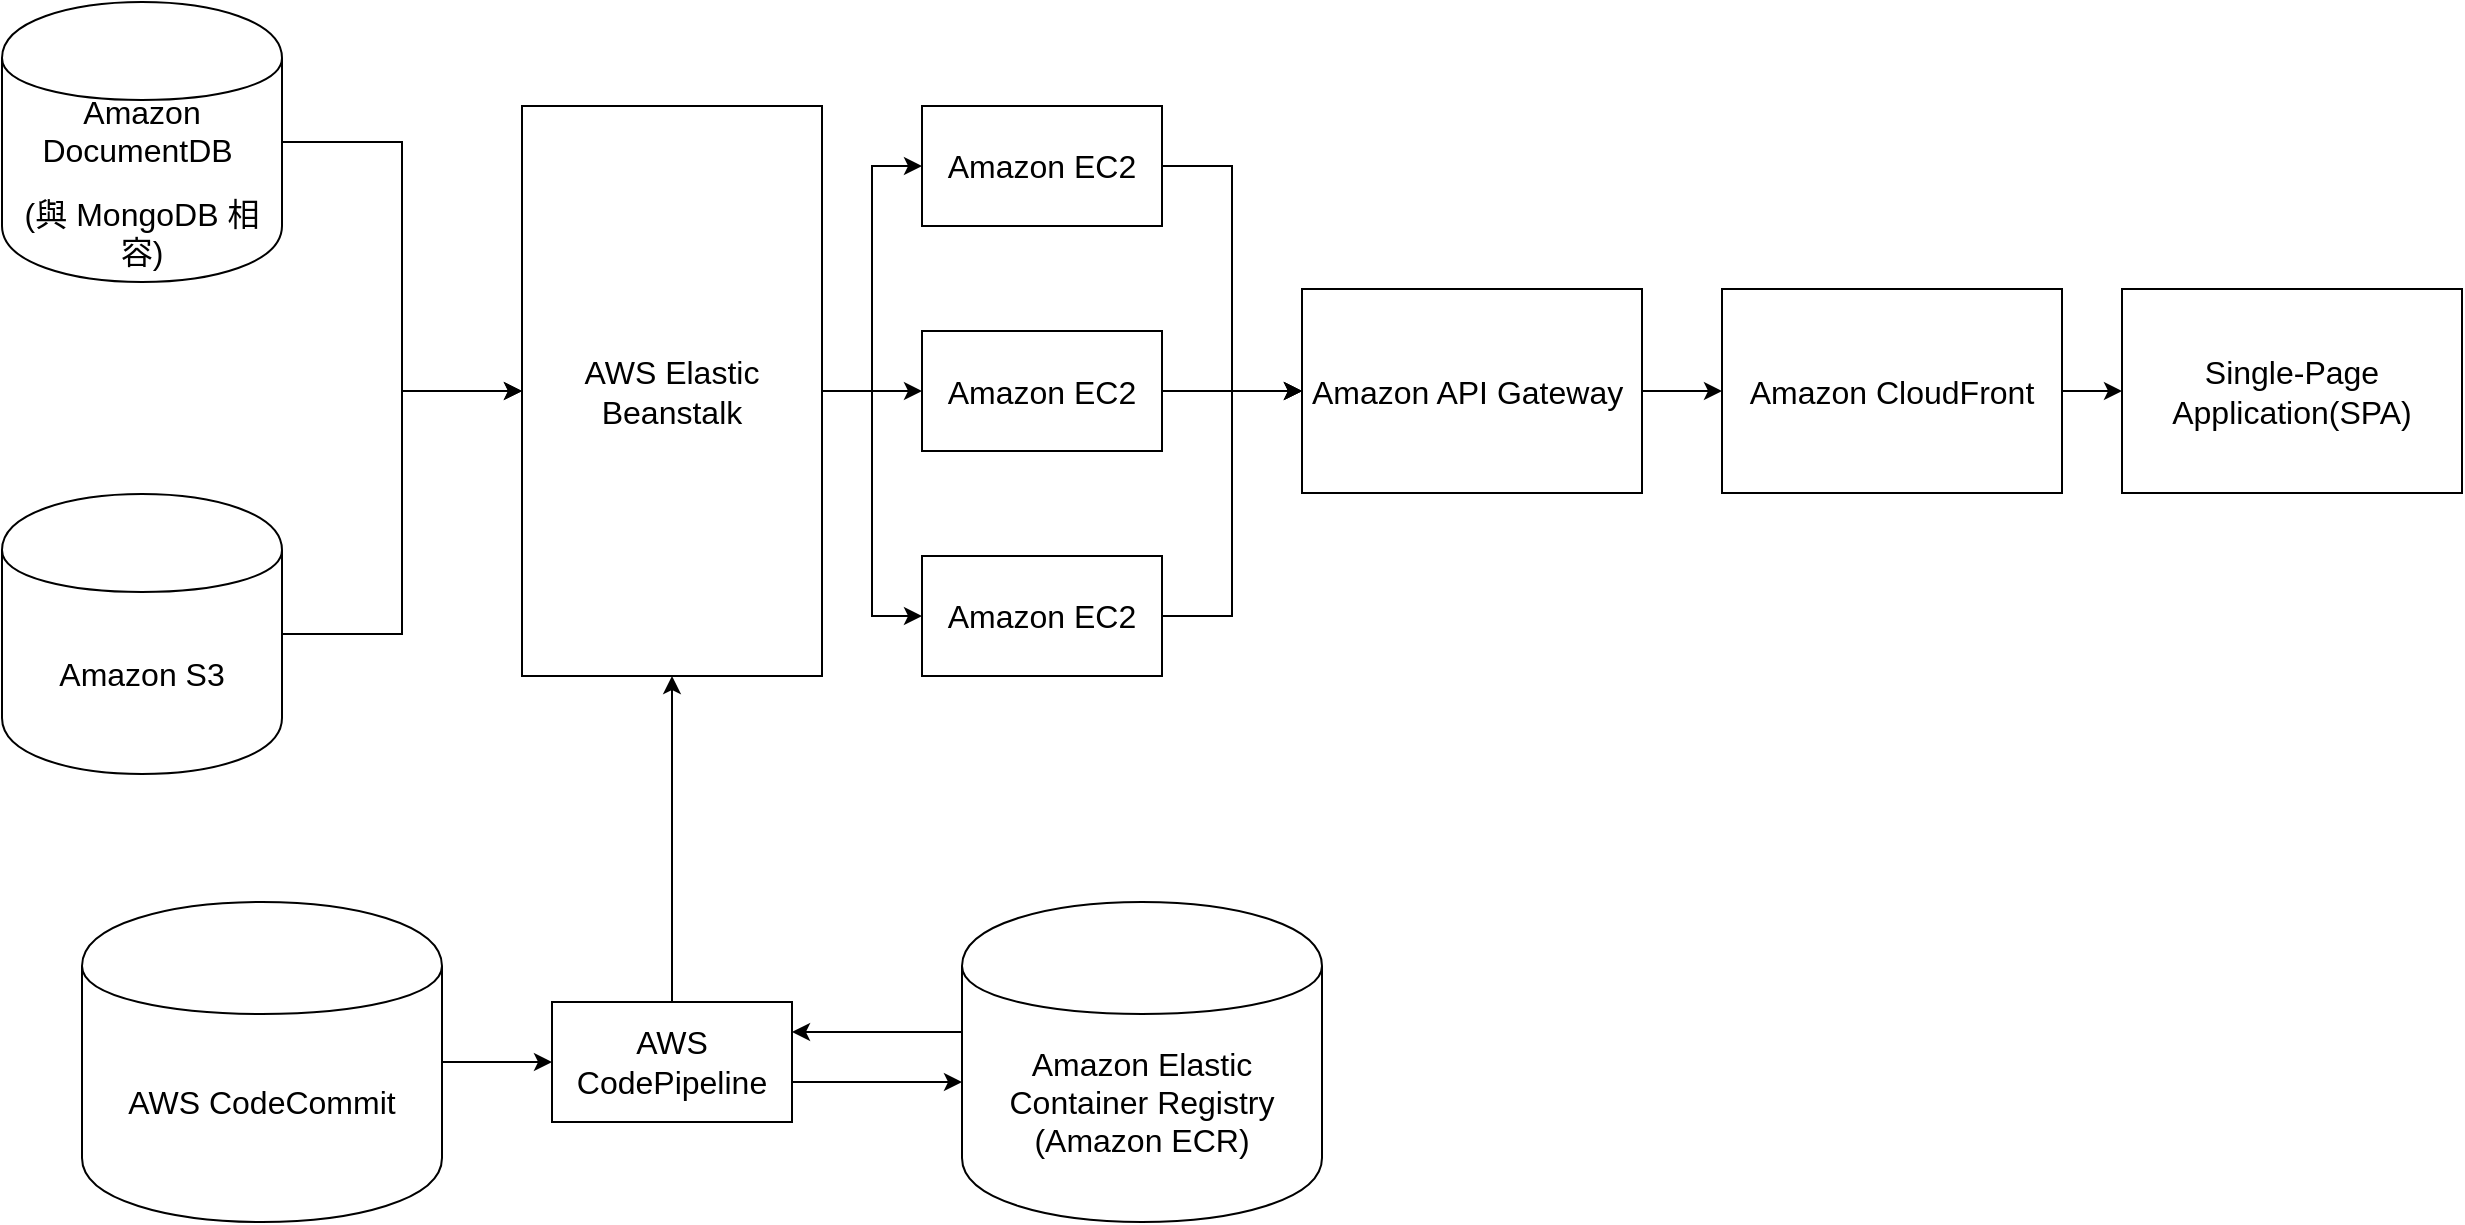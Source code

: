 <mxfile version="12.1.3" type="device" pages="1"><diagram id="hA5BKld9bZo5446D0Zrn" name="Page-1"><mxGraphModel dx="1422" dy="713" grid="1" gridSize="10" guides="1" tooltips="1" connect="1" arrows="1" fold="1" page="1" pageScale="1" pageWidth="827" pageHeight="1169" math="0" shadow="0"><root><mxCell id="0"/><mxCell id="1" parent="0"/><mxCell id="oJ6kXF2YqcK1hhMZ66R3-24" value="" style="edgeStyle=orthogonalEdgeStyle;rounded=0;orthogonalLoop=1;jettySize=auto;html=1;" parent="1" source="oJ6kXF2YqcK1hhMZ66R3-17" target="oJ6kXF2YqcK1hhMZ66R3-23" edge="1"><mxGeometry relative="1" as="geometry"/></mxCell><mxCell id="oJ6kXF2YqcK1hhMZ66R3-17" value="&lt;span lang=&quot;EN-US&quot; style=&quot;font-size: 12.0pt ; font-family: &amp;#34;微軟正黑體&amp;#34; , sans-serif&quot;&gt;Amazon API Gateway&amp;nbsp;&lt;/span&gt;" style="rounded=0;whiteSpace=wrap;html=1;" parent="1" vertex="1"><mxGeometry x="700" y="153.5" width="170" height="102" as="geometry"/></mxCell><mxCell id="oJ6kXF2YqcK1hhMZ66R3-26" value="" style="edgeStyle=orthogonalEdgeStyle;rounded=0;orthogonalLoop=1;jettySize=auto;html=1;" parent="1" source="oJ6kXF2YqcK1hhMZ66R3-23" target="oJ6kXF2YqcK1hhMZ66R3-25" edge="1"><mxGeometry relative="1" as="geometry"/></mxCell><mxCell id="oJ6kXF2YqcK1hhMZ66R3-23" value="&lt;span lang=&quot;EN-US&quot; style=&quot;font-size: 12.0pt ; font-family: &amp;#34;微軟正黑體&amp;#34; , sans-serif&quot;&gt;Amazon CloudFront&lt;/span&gt;" style="rounded=0;whiteSpace=wrap;html=1;" parent="1" vertex="1"><mxGeometry x="910" y="153.5" width="170" height="102" as="geometry"/></mxCell><mxCell id="oJ6kXF2YqcK1hhMZ66R3-25" value="&lt;span lang=&quot;EN-US&quot; style=&quot;font-size: 12.0pt ; font-family: &amp;#34;微軟正黑體&amp;#34; , sans-serif&quot;&gt;Single-Page Application(SPA)&lt;/span&gt;" style="rounded=0;whiteSpace=wrap;html=1;" parent="1" vertex="1"><mxGeometry x="1110" y="153.5" width="170" height="102" as="geometry"/></mxCell><mxCell id="2VpM0F6Kyq2uO82qXyhV-15" style="edgeStyle=orthogonalEdgeStyle;rounded=0;orthogonalLoop=1;jettySize=auto;html=1;" parent="1" source="2VpM0F6Kyq2uO82qXyhV-1" target="2VpM0F6Kyq2uO82qXyhV-14" edge="1"><mxGeometry relative="1" as="geometry"/></mxCell><mxCell id="2VpM0F6Kyq2uO82qXyhV-1" value="&lt;span lang=&quot;EN-US&quot; style=&quot;font-size: 12.0pt ; font-family: &amp;#34;微軟正黑體&amp;#34; , sans-serif&quot;&gt;AWS CodeCommit&lt;/span&gt;" style="shape=cylinder;whiteSpace=wrap;html=1;boundedLbl=1;backgroundOutline=1;" parent="1" vertex="1"><mxGeometry x="90" y="460" width="180" height="160" as="geometry"/></mxCell><mxCell id="2VpM0F6Kyq2uO82qXyhV-21" style="edgeStyle=orthogonalEdgeStyle;rounded=0;orthogonalLoop=1;jettySize=auto;html=1;entryX=1;entryY=0.25;entryDx=0;entryDy=0;" parent="1" source="2VpM0F6Kyq2uO82qXyhV-8" target="2VpM0F6Kyq2uO82qXyhV-14" edge="1"><mxGeometry relative="1" as="geometry"><Array as="points"><mxPoint x="510" y="525"/><mxPoint x="510" y="525"/></Array></mxGeometry></mxCell><mxCell id="2VpM0F6Kyq2uO82qXyhV-8" value="&lt;span lang=&quot;EN-US&quot; style=&quot;font-size: 12.0pt ; font-family: &amp;#34;微軟正黑體&amp;#34; , sans-serif&quot;&gt;Amazon Elastic Container Registry (Amazon ECR)&lt;/span&gt;" style="shape=cylinder;whiteSpace=wrap;html=1;boundedLbl=1;backgroundOutline=1;" parent="1" vertex="1"><mxGeometry x="530" y="460" width="180" height="160" as="geometry"/></mxCell><mxCell id="2VpM0F6Kyq2uO82qXyhV-12" style="edgeStyle=orthogonalEdgeStyle;rounded=0;orthogonalLoop=1;jettySize=auto;html=1;entryX=0;entryY=0.5;entryDx=0;entryDy=0;" parent="1" source="2VpM0F6Kyq2uO82qXyhV-2" target="2VpM0F6Kyq2uO82qXyhV-10" edge="1"><mxGeometry relative="1" as="geometry"/></mxCell><mxCell id="2VpM0F6Kyq2uO82qXyhV-2" value="&lt;span style=&quot;font-family: , sans-serif ; font-size: 16px ; white-space: normal&quot;&gt;Amazon S3&lt;/span&gt;" style="shape=cylinder;whiteSpace=wrap;html=1;boundedLbl=1;backgroundOutline=1;" parent="1" vertex="1"><mxGeometry x="50" y="256" width="140" height="140" as="geometry"/></mxCell><mxCell id="2VpM0F6Kyq2uO82qXyhV-13" style="edgeStyle=orthogonalEdgeStyle;rounded=0;orthogonalLoop=1;jettySize=auto;html=1;" parent="1" source="2VpM0F6Kyq2uO82qXyhV-3" target="2VpM0F6Kyq2uO82qXyhV-10" edge="1"><mxGeometry relative="1" as="geometry"/></mxCell><mxCell id="2VpM0F6Kyq2uO82qXyhV-3" value="&lt;p class=&quot;MsoCaption&quot;&gt;&lt;span lang=&quot;EN-US&quot; style=&quot;font-size: 12pt ; font-family: , sans-serif&quot;&gt;Amazon DocumentDB&amp;nbsp;&lt;/span&gt;&lt;/p&gt;&lt;p class=&quot;MsoCaption&quot;&gt;&lt;span lang=&quot;EN-US&quot; style=&quot;font-size: 12pt ; font-family: , sans-serif&quot;&gt;(&lt;/span&gt;&lt;span style=&quot;font-size: 12pt ; font-family: , sans-serif&quot;&gt;與&lt;span lang=&quot;EN-US&quot;&gt;&amp;nbsp;MongoDB&amp;nbsp;&lt;/span&gt;相容&lt;span lang=&quot;EN-US&quot;&gt;)&lt;/span&gt;&lt;/span&gt;&lt;/p&gt;" style="shape=cylinder;whiteSpace=wrap;html=1;boundedLbl=1;backgroundOutline=1;" parent="1" vertex="1"><mxGeometry x="50" y="10" width="140" height="140" as="geometry"/></mxCell><mxCell id="nGhrXSqlBY524TNS3F9T-5" style="edgeStyle=orthogonalEdgeStyle;rounded=0;orthogonalLoop=1;jettySize=auto;html=1;" edge="1" parent="1" source="2VpM0F6Kyq2uO82qXyhV-10" target="nGhrXSqlBY524TNS3F9T-1"><mxGeometry relative="1" as="geometry"/></mxCell><mxCell id="nGhrXSqlBY524TNS3F9T-6" style="edgeStyle=orthogonalEdgeStyle;rounded=0;orthogonalLoop=1;jettySize=auto;html=1;" edge="1" parent="1" source="2VpM0F6Kyq2uO82qXyhV-10" target="nGhrXSqlBY524TNS3F9T-3"><mxGeometry relative="1" as="geometry"/></mxCell><mxCell id="nGhrXSqlBY524TNS3F9T-7" style="edgeStyle=orthogonalEdgeStyle;rounded=0;orthogonalLoop=1;jettySize=auto;html=1;" edge="1" parent="1" source="2VpM0F6Kyq2uO82qXyhV-10" target="nGhrXSqlBY524TNS3F9T-4"><mxGeometry relative="1" as="geometry"/></mxCell><mxCell id="2VpM0F6Kyq2uO82qXyhV-10" value="&lt;p class=&quot;MsoNormal&quot;&gt;&lt;span lang=&quot;EN-US&quot; style=&quot;font-size: 12.0pt ; font-family: &amp;#34;微軟正黑體&amp;#34; , sans-serif&quot;&gt;AWS Elastic Beanstalk&lt;/span&gt;&lt;br&gt;&lt;/p&gt;" style="rounded=0;whiteSpace=wrap;html=1;" parent="1" vertex="1"><mxGeometry x="310" y="62" width="150" height="285" as="geometry"/></mxCell><mxCell id="2VpM0F6Kyq2uO82qXyhV-16" value="" style="edgeStyle=orthogonalEdgeStyle;rounded=0;orthogonalLoop=1;jettySize=auto;html=1;" parent="1" source="2VpM0F6Kyq2uO82qXyhV-14" target="2VpM0F6Kyq2uO82qXyhV-8" edge="1"><mxGeometry relative="1" as="geometry"><Array as="points"><mxPoint x="500" y="550"/><mxPoint x="500" y="550"/></Array></mxGeometry></mxCell><mxCell id="2VpM0F6Kyq2uO82qXyhV-18" style="edgeStyle=orthogonalEdgeStyle;rounded=0;orthogonalLoop=1;jettySize=auto;html=1;entryX=0.5;entryY=1;entryDx=0;entryDy=0;" parent="1" source="2VpM0F6Kyq2uO82qXyhV-14" target="2VpM0F6Kyq2uO82qXyhV-10" edge="1"><mxGeometry relative="1" as="geometry"/></mxCell><mxCell id="2VpM0F6Kyq2uO82qXyhV-14" value="&lt;span lang=&quot;EN-US&quot; style=&quot;font-size: 12.0pt ; font-family: &amp;#34;微軟正黑體&amp;#34; , sans-serif&quot;&gt;AWS CodePipeline&lt;/span&gt;" style="rounded=0;whiteSpace=wrap;html=1;" parent="1" vertex="1"><mxGeometry x="325" y="510" width="120" height="60" as="geometry"/></mxCell><mxCell id="nGhrXSqlBY524TNS3F9T-10" style="edgeStyle=orthogonalEdgeStyle;rounded=0;orthogonalLoop=1;jettySize=auto;html=1;entryX=0;entryY=0.5;entryDx=0;entryDy=0;" edge="1" parent="1" source="nGhrXSqlBY524TNS3F9T-1" target="oJ6kXF2YqcK1hhMZ66R3-17"><mxGeometry relative="1" as="geometry"/></mxCell><mxCell id="nGhrXSqlBY524TNS3F9T-1" value="&lt;span lang=&quot;EN-US&quot; style=&quot;font-size: 12.0pt ; font-family: &amp;#34;微軟正黑體&amp;#34; , sans-serif&quot;&gt;Amazon EC2&lt;/span&gt;" style="rounded=0;whiteSpace=wrap;html=1;" vertex="1" parent="1"><mxGeometry x="510" y="62" width="120" height="60" as="geometry"/></mxCell><mxCell id="nGhrXSqlBY524TNS3F9T-9" style="edgeStyle=orthogonalEdgeStyle;rounded=0;orthogonalLoop=1;jettySize=auto;html=1;entryX=0;entryY=0.5;entryDx=0;entryDy=0;" edge="1" parent="1" source="nGhrXSqlBY524TNS3F9T-3" target="oJ6kXF2YqcK1hhMZ66R3-17"><mxGeometry relative="1" as="geometry"/></mxCell><mxCell id="nGhrXSqlBY524TNS3F9T-3" value="&lt;span lang=&quot;EN-US&quot; style=&quot;font-size: 12.0pt ; font-family: &amp;#34;微軟正黑體&amp;#34; , sans-serif&quot;&gt;Amazon EC2&lt;/span&gt;" style="rounded=0;whiteSpace=wrap;html=1;" vertex="1" parent="1"><mxGeometry x="510" y="174.5" width="120" height="60" as="geometry"/></mxCell><mxCell id="nGhrXSqlBY524TNS3F9T-8" style="edgeStyle=orthogonalEdgeStyle;rounded=0;orthogonalLoop=1;jettySize=auto;html=1;entryX=0;entryY=0.5;entryDx=0;entryDy=0;" edge="1" parent="1" source="nGhrXSqlBY524TNS3F9T-4" target="oJ6kXF2YqcK1hhMZ66R3-17"><mxGeometry relative="1" as="geometry"/></mxCell><mxCell id="nGhrXSqlBY524TNS3F9T-4" value="&lt;span lang=&quot;EN-US&quot; style=&quot;font-size: 12.0pt ; font-family: &amp;#34;微軟正黑體&amp;#34; , sans-serif&quot;&gt;Amazon EC2&lt;/span&gt;" style="rounded=0;whiteSpace=wrap;html=1;" vertex="1" parent="1"><mxGeometry x="510" y="287" width="120" height="60" as="geometry"/></mxCell></root></mxGraphModel></diagram></mxfile>